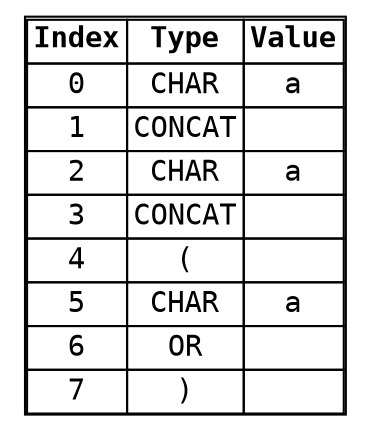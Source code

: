 digraph Tokens {
  node [shape=none, fontname="monospace"];
  tokens [label=<
    <TABLE BORDER="1" CELLBORDER="1" CELLSPACING="0">
      <TR><TD><B>Index</B></TD><TD><B>Type</B></TD><TD><B>Value</B></TD></TR>
      <TR><TD>0</TD><TD>CHAR</TD><TD>a</TD></TR>
      <TR><TD>1</TD><TD>CONCAT</TD><TD></TD></TR>
      <TR><TD>2</TD><TD>CHAR</TD><TD>a</TD></TR>
      <TR><TD>3</TD><TD>CONCAT</TD><TD></TD></TR>
      <TR><TD>4</TD><TD>(</TD><TD></TD></TR>
      <TR><TD>5</TD><TD>CHAR</TD><TD>a</TD></TR>
      <TR><TD>6</TD><TD>OR</TD><TD></TD></TR>
      <TR><TD>7</TD><TD>)</TD><TD></TD></TR>
    </TABLE>
  >];
}
